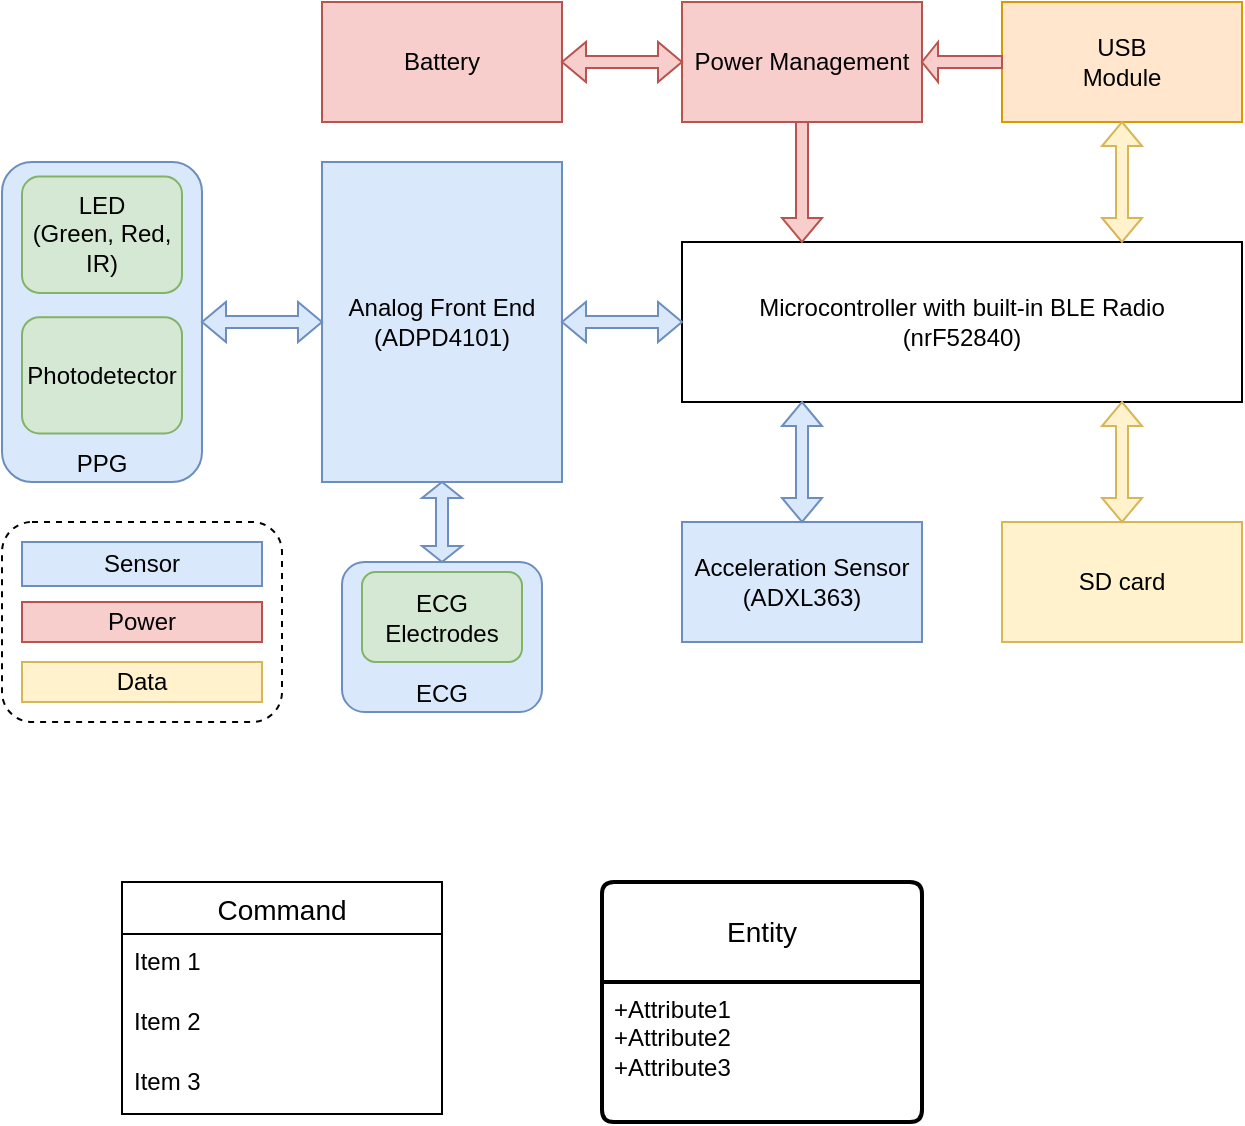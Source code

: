 <mxfile version="25.0.3">
  <diagram name="Page-1" id="Xt_7VfWUD9vqBKjHiNLk">
    <mxGraphModel dx="2045" dy="743" grid="1" gridSize="10" guides="1" tooltips="1" connect="1" arrows="1" fold="1" page="1" pageScale="1" pageWidth="850" pageHeight="1100" math="0" shadow="0">
      <root>
        <mxCell id="0" />
        <mxCell id="1" parent="0" />
        <mxCell id="JCj6mYnm0wrspUGSUb6V-1" value="Microcontroller with built-in BLE Radio&lt;div&gt;(nrF52840)&lt;/div&gt;" style="rounded=0;whiteSpace=wrap;html=1;" vertex="1" parent="1">
          <mxGeometry x="320" y="160" width="280" height="80" as="geometry" />
        </mxCell>
        <mxCell id="JCj6mYnm0wrspUGSUb6V-2" value="Power Management" style="rounded=0;whiteSpace=wrap;html=1;fillColor=#f8cecc;strokeColor=#b85450;" vertex="1" parent="1">
          <mxGeometry x="320" y="40" width="120" height="60" as="geometry" />
        </mxCell>
        <mxCell id="JCj6mYnm0wrspUGSUb6V-3" value="USB&lt;div&gt;Module&lt;/div&gt;" style="rounded=0;whiteSpace=wrap;html=1;fillColor=#ffe6cc;strokeColor=#d79b00;" vertex="1" parent="1">
          <mxGeometry x="480" y="40" width="120" height="60" as="geometry" />
        </mxCell>
        <mxCell id="JCj6mYnm0wrspUGSUb6V-4" value="SD card" style="rounded=0;whiteSpace=wrap;html=1;fillColor=#fff2cc;strokeColor=#d6b656;" vertex="1" parent="1">
          <mxGeometry x="480" y="300" width="120" height="60" as="geometry" />
        </mxCell>
        <mxCell id="JCj6mYnm0wrspUGSUb6V-5" value="Analog Front End&lt;div&gt;(ADPD4101)&lt;/div&gt;" style="rounded=0;whiteSpace=wrap;html=1;fillColor=#dae8fc;strokeColor=#6c8ebf;" vertex="1" parent="1">
          <mxGeometry x="140" y="120" width="120" height="160" as="geometry" />
        </mxCell>
        <mxCell id="JCj6mYnm0wrspUGSUb6V-6" value="&lt;div&gt;Acceleration Sensor (ADXL363)&lt;/div&gt;" style="rounded=0;whiteSpace=wrap;html=1;fillColor=#dae8fc;strokeColor=#6c8ebf;" vertex="1" parent="1">
          <mxGeometry x="320" y="300" width="120" height="60" as="geometry" />
        </mxCell>
        <mxCell id="JCj6mYnm0wrspUGSUb6V-7" value="" style="shape=singleArrow;direction=west;whiteSpace=wrap;html=1;fillColor=#f8cecc;strokeColor=#b85450;" vertex="1" parent="1">
          <mxGeometry x="440" y="60" width="40" height="20" as="geometry" />
        </mxCell>
        <mxCell id="JCj6mYnm0wrspUGSUb6V-8" value="" style="shape=singleArrow;direction=west;whiteSpace=wrap;html=1;rotation=-90;fillColor=#f8cecc;strokeColor=#b85450;" vertex="1" parent="1">
          <mxGeometry x="350" y="120" width="60" height="20" as="geometry" />
        </mxCell>
        <mxCell id="JCj6mYnm0wrspUGSUb6V-15" value="" style="shape=doubleArrow;whiteSpace=wrap;html=1;fillColor=#dae8fc;strokeColor=#6c8ebf;" vertex="1" parent="1">
          <mxGeometry x="260" y="190" width="60" height="20" as="geometry" />
        </mxCell>
        <mxCell id="JCj6mYnm0wrspUGSUb6V-32" value="" style="group;fillColor=#dae8fc;strokeColor=#6c8ebf;strokeWidth=1;rounded=1;" vertex="1" connectable="0" parent="1">
          <mxGeometry x="150" y="320" width="100" height="75" as="geometry" />
        </mxCell>
        <mxCell id="JCj6mYnm0wrspUGSUb6V-24" value="ECG" style="rounded=1;whiteSpace=wrap;html=1;fillColor=none;verticalAlign=bottom;strokeColor=none;" vertex="1" parent="JCj6mYnm0wrspUGSUb6V-32">
          <mxGeometry width="100" height="75" as="geometry" />
        </mxCell>
        <mxCell id="JCj6mYnm0wrspUGSUb6V-22" value="ECG Electrodes" style="rounded=1;whiteSpace=wrap;html=1;fillColor=#d5e8d4;strokeColor=#82b366;" vertex="1" parent="JCj6mYnm0wrspUGSUb6V-32">
          <mxGeometry x="10" y="5" width="80" height="45" as="geometry" />
        </mxCell>
        <mxCell id="JCj6mYnm0wrspUGSUb6V-35" value="" style="group" vertex="1" connectable="0" parent="1">
          <mxGeometry x="-20" y="120" width="100" height="160" as="geometry" />
        </mxCell>
        <mxCell id="JCj6mYnm0wrspUGSUb6V-21" value="PPG" style="rounded=1;whiteSpace=wrap;html=1;fillColor=#dae8fc;verticalAlign=bottom;strokeColor=#6c8ebf;" vertex="1" parent="JCj6mYnm0wrspUGSUb6V-35">
          <mxGeometry width="100" height="160" as="geometry" />
        </mxCell>
        <mxCell id="JCj6mYnm0wrspUGSUb6V-18" value="LED&lt;div&gt;(Green, Red, IR)&lt;/div&gt;" style="rounded=1;whiteSpace=wrap;html=1;fillColor=#d5e8d4;strokeColor=#82b366;" vertex="1" parent="JCj6mYnm0wrspUGSUb6V-35">
          <mxGeometry x="10" y="7.273" width="80" height="58.182" as="geometry" />
        </mxCell>
        <mxCell id="JCj6mYnm0wrspUGSUb6V-20" value="Photodetector" style="rounded=1;whiteSpace=wrap;html=1;fillColor=#d5e8d4;strokeColor=#82b366;" vertex="1" parent="JCj6mYnm0wrspUGSUb6V-35">
          <mxGeometry x="10" y="77.576" width="80" height="58.182" as="geometry" />
        </mxCell>
        <mxCell id="JCj6mYnm0wrspUGSUb6V-39" value="&lt;div&gt;Battery&lt;/div&gt;" style="rounded=0;whiteSpace=wrap;html=1;fillColor=#f8cecc;strokeColor=#b85450;" vertex="1" parent="1">
          <mxGeometry x="140" y="40" width="120" height="60" as="geometry" />
        </mxCell>
        <mxCell id="JCj6mYnm0wrspUGSUb6V-42" value="" style="shape=doubleArrow;whiteSpace=wrap;html=1;rotation=90;fillColor=#fff2cc;strokeColor=#d6b656;" vertex="1" parent="1">
          <mxGeometry x="510" y="120" width="60" height="20" as="geometry" />
        </mxCell>
        <mxCell id="JCj6mYnm0wrspUGSUb6V-43" value="" style="shape=doubleArrow;whiteSpace=wrap;html=1;rotation=90;fillColor=#dae8fc;strokeColor=#6c8ebf;" vertex="1" parent="1">
          <mxGeometry x="180" y="290" width="40" height="20" as="geometry" />
        </mxCell>
        <mxCell id="JCj6mYnm0wrspUGSUb6V-47" value="" style="shape=doubleArrow;whiteSpace=wrap;html=1;rotation=90;fillColor=#fff2cc;strokeColor=#d6b656;" vertex="1" parent="1">
          <mxGeometry x="510" y="260" width="60" height="20" as="geometry" />
        </mxCell>
        <mxCell id="JCj6mYnm0wrspUGSUb6V-51" value="" style="shape=doubleArrow;whiteSpace=wrap;html=1;fillColor=#f8cecc;strokeColor=#b85450;" vertex="1" parent="1">
          <mxGeometry x="260" y="60" width="60" height="20" as="geometry" />
        </mxCell>
        <mxCell id="JCj6mYnm0wrspUGSUb6V-63" value="Command" style="swimlane;fontStyle=0;childLayout=stackLayout;horizontal=1;startSize=26;horizontalStack=0;resizeParent=1;resizeParentMax=0;resizeLast=0;collapsible=1;marginBottom=0;align=center;fontSize=14;" vertex="1" parent="1">
          <mxGeometry x="40" y="480" width="160" height="116" as="geometry" />
        </mxCell>
        <mxCell id="JCj6mYnm0wrspUGSUb6V-64" value="Item 1" style="text;strokeColor=none;fillColor=none;spacingLeft=4;spacingRight=4;overflow=hidden;rotatable=0;points=[[0,0.5],[1,0.5]];portConstraint=eastwest;fontSize=12;whiteSpace=wrap;html=1;" vertex="1" parent="JCj6mYnm0wrspUGSUb6V-63">
          <mxGeometry y="26" width="160" height="30" as="geometry" />
        </mxCell>
        <mxCell id="JCj6mYnm0wrspUGSUb6V-65" value="Item 2" style="text;strokeColor=none;fillColor=none;spacingLeft=4;spacingRight=4;overflow=hidden;rotatable=0;points=[[0,0.5],[1,0.5]];portConstraint=eastwest;fontSize=12;whiteSpace=wrap;html=1;" vertex="1" parent="JCj6mYnm0wrspUGSUb6V-63">
          <mxGeometry y="56" width="160" height="30" as="geometry" />
        </mxCell>
        <mxCell id="JCj6mYnm0wrspUGSUb6V-66" value="Item 3" style="text;strokeColor=none;fillColor=none;spacingLeft=4;spacingRight=4;overflow=hidden;rotatable=0;points=[[0,0.5],[1,0.5]];portConstraint=eastwest;fontSize=12;whiteSpace=wrap;html=1;" vertex="1" parent="JCj6mYnm0wrspUGSUb6V-63">
          <mxGeometry y="86" width="160" height="30" as="geometry" />
        </mxCell>
        <mxCell id="JCj6mYnm0wrspUGSUb6V-67" value="Entity" style="swimlane;childLayout=stackLayout;horizontal=1;startSize=50;horizontalStack=0;rounded=1;fontSize=14;fontStyle=0;strokeWidth=2;resizeParent=0;resizeLast=1;shadow=0;dashed=0;align=center;arcSize=4;whiteSpace=wrap;html=1;" vertex="1" parent="1">
          <mxGeometry x="280" y="480" width="160" height="120" as="geometry" />
        </mxCell>
        <mxCell id="JCj6mYnm0wrspUGSUb6V-68" value="+Attribute1&#xa;+Attribute2&#xa;+Attribute3" style="align=left;strokeColor=none;fillColor=none;spacingLeft=4;fontSize=12;verticalAlign=top;resizable=0;rotatable=0;part=1;html=1;" vertex="1" parent="JCj6mYnm0wrspUGSUb6V-67">
          <mxGeometry y="50" width="160" height="70" as="geometry" />
        </mxCell>
        <mxCell id="JCj6mYnm0wrspUGSUb6V-69" value="" style="group" vertex="1" connectable="0" parent="1">
          <mxGeometry x="-20" y="300" width="140" height="100" as="geometry" />
        </mxCell>
        <mxCell id="JCj6mYnm0wrspUGSUb6V-58" value="Sensor" style="rounded=0;whiteSpace=wrap;html=1;fillColor=#dae8fc;strokeColor=#6c8ebf;" vertex="1" parent="JCj6mYnm0wrspUGSUb6V-69">
          <mxGeometry x="10" y="10" width="120" height="22" as="geometry" />
        </mxCell>
        <mxCell id="JCj6mYnm0wrspUGSUb6V-59" value="Power" style="rounded=0;whiteSpace=wrap;html=1;fillColor=#f8cecc;strokeColor=#b85450;" vertex="1" parent="JCj6mYnm0wrspUGSUb6V-69">
          <mxGeometry x="10" y="40" width="120" height="20" as="geometry" />
        </mxCell>
        <mxCell id="JCj6mYnm0wrspUGSUb6V-60" value="Data" style="rounded=0;whiteSpace=wrap;html=1;fillColor=#fff2cc;strokeColor=#d6b656;" vertex="1" parent="JCj6mYnm0wrspUGSUb6V-69">
          <mxGeometry x="10" y="70" width="120" height="20" as="geometry" />
        </mxCell>
        <mxCell id="JCj6mYnm0wrspUGSUb6V-62" value="" style="rounded=1;whiteSpace=wrap;html=1;fillColor=none;dashed=1;" vertex="1" parent="JCj6mYnm0wrspUGSUb6V-69">
          <mxGeometry width="140" height="100" as="geometry" />
        </mxCell>
        <mxCell id="JCj6mYnm0wrspUGSUb6V-75" value="" style="shape=doubleArrow;whiteSpace=wrap;html=1;fillColor=#dae8fc;strokeColor=#6c8ebf;" vertex="1" parent="1">
          <mxGeometry x="80" y="190" width="60" height="20" as="geometry" />
        </mxCell>
        <mxCell id="JCj6mYnm0wrspUGSUb6V-76" value="" style="shape=doubleArrow;whiteSpace=wrap;html=1;rotation=90;fillColor=#dae8fc;strokeColor=#6c8ebf;" vertex="1" parent="1">
          <mxGeometry x="350" y="260" width="60" height="20" as="geometry" />
        </mxCell>
      </root>
    </mxGraphModel>
  </diagram>
</mxfile>

